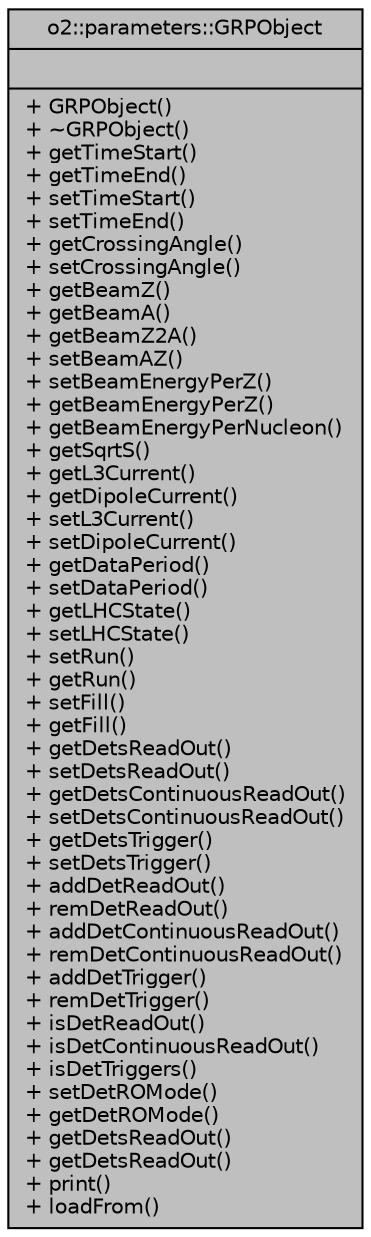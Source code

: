 digraph "o2::parameters::GRPObject"
{
 // INTERACTIVE_SVG=YES
  bgcolor="transparent";
  edge [fontname="Helvetica",fontsize="10",labelfontname="Helvetica",labelfontsize="10"];
  node [fontname="Helvetica",fontsize="10",shape=record];
  Node1 [label="{o2::parameters::GRPObject\n||+ GRPObject()\l+ ~GRPObject()\l+ getTimeStart()\l+ getTimeEnd()\l+ setTimeStart()\l+ setTimeEnd()\l+ getCrossingAngle()\l+ setCrossingAngle()\l+ getBeamZ()\l+ getBeamA()\l+ getBeamZ2A()\l+ setBeamAZ()\l+ setBeamEnergyPerZ()\l+ getBeamEnergyPerZ()\l+ getBeamEnergyPerNucleon()\l+ getSqrtS()\l+ getL3Current()\l+ getDipoleCurrent()\l+ setL3Current()\l+ setDipoleCurrent()\l+ getDataPeriod()\l+ setDataPeriod()\l+ getLHCState()\l+ setLHCState()\l+ setRun()\l+ getRun()\l+ setFill()\l+ getFill()\l+ getDetsReadOut()\l+ setDetsReadOut()\l+ getDetsContinuousReadOut()\l+ setDetsContinuousReadOut()\l+ getDetsTrigger()\l+ setDetsTrigger()\l+ addDetReadOut()\l+ remDetReadOut()\l+ addDetContinuousReadOut()\l+ remDetContinuousReadOut()\l+ addDetTrigger()\l+ remDetTrigger()\l+ isDetReadOut()\l+ isDetContinuousReadOut()\l+ isDetTriggers()\l+ setDetROMode()\l+ getDetROMode()\l+ getDetsReadOut()\l+ getDetsReadOut()\l+ print()\l+ loadFrom()\l}",height=0.2,width=0.4,color="black", fillcolor="grey75", style="filled", fontcolor="black"];
}
